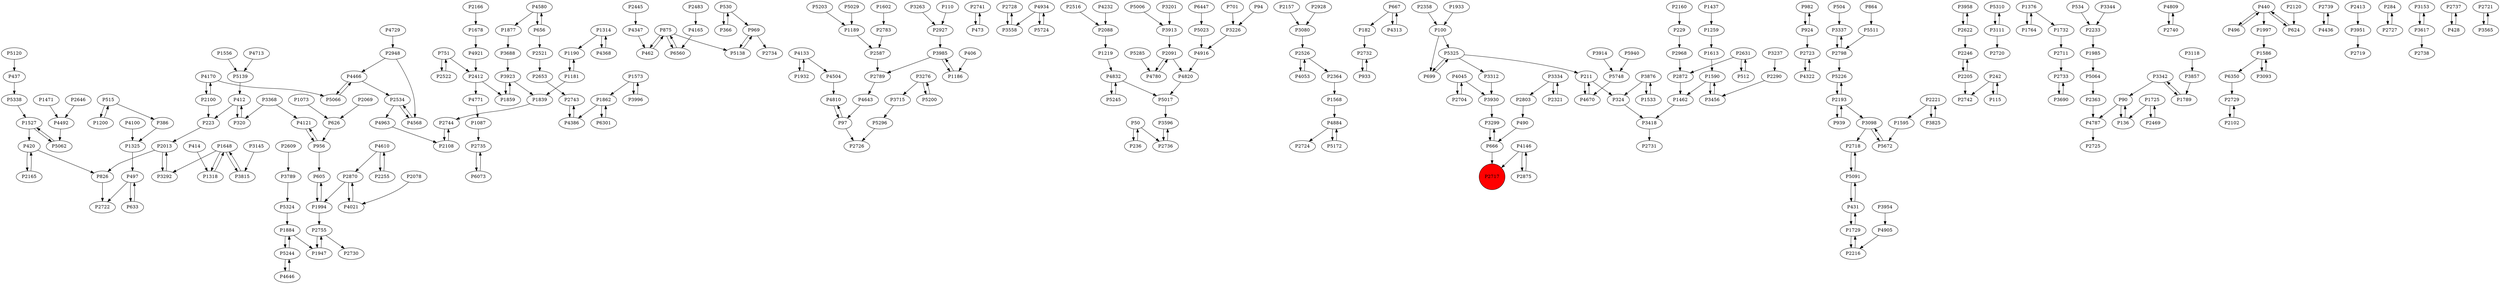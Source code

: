 digraph {
	P1190 -> P1181
	P2948 -> P4568
	P530 -> P969
	P4133 -> P1932
	P2741 -> P473
	P2728 -> P3558
	P5017 -> P3596
	P5062 -> P1527
	P4884 -> P2724
	P667 -> P182
	P2358 -> P100
	P5006 -> P3913
	P2743 -> P4386
	P666 -> P3299
	P2108 -> P2744
	P982 -> P924
	P1325 -> P497
	P504 -> P3337
	P3958 -> P2622
	P1947 -> P2755
	P236 -> P50
	P3596 -> P2736
	P939 -> P2193
	P242 -> P2742
	P5310 -> P3111
	P2609 -> P3789
	P1376 -> P1764
	P4133 -> P4504
	P242 -> P115
	P515 -> P386
	P2534 -> P4568
	P4053 -> P2526
	P2587 -> P2789
	P1994 -> P2755
	P2534 -> P4963
	P2522 -> P751
	P5325 -> P699
	P1259 -> P1613
	P530 -> P366
	P473 -> P2741
	P534 -> P2233
	P4809 -> P2740
	P751 -> P2522
	P5325 -> P3312
	P2157 -> P3080
	P420 -> P2165
	P2928 -> P3080
	P1200 -> P515
	P5139 -> P412
	P1678 -> P4921
	P875 -> P462
	P2221 -> P1595
	P136 -> P90
	P1877 -> P3688
	P229 -> P2968
	P440 -> P496
	P3276 -> P5200
	P490 -> P666
	P414 -> P1318
	P5748 -> P4670
	P97 -> P4810
	P1994 -> P605
	P386 -> P1325
	P5120 -> P437
	P431 -> P1729
	P4504 -> P4810
	P1586 -> P6350
	P440 -> P1997
	P2120 -> P624
	P6350 -> P2729
	P699 -> P5325
	P875 -> P6560
	P412 -> P223
	P864 -> P5511
	P4347 -> P462
	P3923 -> P1859
	P2729 -> P2102
	P4610 -> P2255
	P2968 -> P2872
	P1997 -> P1586
	P1729 -> P431
	P1789 -> P3342
	P437 -> P5338
	P3342 -> P1789
	P826 -> P2722
	P1219 -> P4832
	P3418 -> P2731
	P626 -> P956
	P5226 -> P2193
	P496 -> P440
	P3337 -> P2798
	P2091 -> P4820
	P1725 -> P136
	P1862 -> P6301
	P4045 -> P3930
	P412 -> P320
	P2445 -> P4347
	P3312 -> P3930
	P2798 -> P3337
	P3688 -> P3923
	P1527 -> P5062
	P5203 -> P1189
	P5511 -> P2798
	P4466 -> P5066
	P1933 -> P100
	P1573 -> P3996
	P2205 -> P2246
	P497 -> P2722
	P4170 -> P2100
	P2364 -> P1568
	P2412 -> P4771
	P4568 -> P2534
	P2733 -> P3690
	P633 -> P497
	P4963 -> P2108
	P2069 -> P626
	P4934 -> P3558
	P2739 -> P4436
	P5066 -> P4466
	P1527 -> P420
	P3093 -> P1586
	P2412 -> P1859
	P6447 -> P5023
	P1932 -> P4133
	P667 -> P4313
	P924 -> P982
	P2622 -> P2246
	P4313 -> P667
	P90 -> P136
	P4810 -> P97
	P5091 -> P2718
	P515 -> P1200
	P90 -> P4787
	P406 -> P1186
	P3857 -> P1789
	P2013 -> P3292
	P2622 -> P3958
	P6073 -> P2735
	P1590 -> P1462
	P1471 -> P4492
	P5245 -> P4832
	P2469 -> P1725
	P4771 -> P1087
	P2413 -> P3951
	P1613 -> P1590
	P440 -> P624
	P2193 -> P3098
	P1087 -> P2735
	P4146 -> P2717
	P701 -> P3226
	P1573 -> P1862
	P284 -> P2727
	P624 -> P440
	P3996 -> P1573
	P4820 -> P5017
	P2246 -> P2205
	P924 -> P2723
	P5724 -> P4934
	P2483 -> P4165
	P3334 -> P2321
	P5325 -> P211
	P462 -> P875
	P2755 -> P2730
	P366 -> P530
	P1462 -> P3418
	P2875 -> P4146
	P5064 -> P2363
	P4436 -> P2739
	P4916 -> P4820
	P2948 -> P4466
	P4643 -> P97
	P1985 -> P5064
	P100 -> P699
	P512 -> P2631
	P2631 -> P2872
	P1602 -> P2783
	P3098 -> P2718
	P3153 -> P3617
	P2646 -> P4492
	P115 -> P242
	P2526 -> P4053
	P3690 -> P2733
	P1586 -> P3093
	P1314 -> P1190
	P324 -> P3418
	P2100 -> P4170
	P4934 -> P5724
	P50 -> P236
	P4165 -> P6560
	P2704 -> P4045
	P1318 -> P1648
	P2653 -> P2743
	P97 -> P2726
	P1729 -> P2216
	P2088 -> P1219
	P3080 -> P2526
	P5029 -> P1189
	P1437 -> P1259
	P3237 -> P2290
	P2216 -> P1729
	P3111 -> P2720
	P3368 -> P320
	P3617 -> P2738
	P3815 -> P1648
	P3617 -> P3153
	P3334 -> P2803
	P4146 -> P2875
	P3789 -> P5324
	P1556 -> P5139
	P3145 -> P3815
	P2516 -> P2088
	P50 -> P2736
	P497 -> P633
	P100 -> P5325
	P969 -> P2734
	P4580 -> P1877
	P666 -> P2717
	P5023 -> P4916
	P1181 -> P1839
	P3913 -> P2091
	P2872 -> P1462
	P2870 -> P1994
	P2290 -> P3456
	P1859 -> P3923
	P2927 -> P3985
	P933 -> P2732
	P2718 -> P5091
	P2783 -> P2587
	P3276 -> P3715
	P4646 -> P5244
	P2193 -> P939
	P5296 -> P2726
	P1595 -> P5672
	P1648 -> P1318
	P4580 -> P656
	P2737 -> P428
	P320 -> P412
	P5172 -> P4884
	P3954 -> P4905
	P4921 -> P2412
	P1648 -> P3292
	P4045 -> P2704
	P3914 -> P5748
	P2711 -> P2733
	P3111 -> P5310
	P3263 -> P2927
	P428 -> P2737
	P4232 -> P2088
	P2744 -> P2108
	P3342 -> P90
	P1884 -> P1947
	P2166 -> P1678
	P4021 -> P2870
	P5338 -> P1527
	P2631 -> P512
	P1764 -> P1376
	P2798 -> P5226
	P3923 -> P1839
	P1181 -> P1190
	P2755 -> P1947
	P2205 -> P2742
	P1884 -> P5244
	P3201 -> P3913
	P3985 -> P2789
	P4610 -> P2870
	P3558 -> P2728
	P2221 -> P3825
	P5244 -> P4646
	P5200 -> P3276
	P4100 -> P1325
	P4780 -> P2091
	P4905 -> P2216
	P1186 -> P3985
	P4170 -> P5066
	P4322 -> P2723
	P656 -> P4580
	P2803 -> P490
	P751 -> P2412
	P3715 -> P5296
	P5285 -> P4780
	P3825 -> P2221
	P2013 -> P826
	P1725 -> P2469
	P2091 -> P4780
	P4368 -> P1314
	P3951 -> P2719
	P1533 -> P3876
	P3098 -> P5672
	P656 -> P2521
	P2363 -> P4787
	P4787 -> P2725
	P2736 -> P3596
	P3299 -> P666
	P2078 -> P4021
	P94 -> P3226
	P605 -> P1994
	P1590 -> P3456
	P1376 -> P1732
	P1732 -> P2711
	P2723 -> P4322
	P4466 -> P2534
	P2727 -> P284
	P1314 -> P4368
	P2100 -> P223
	P3368 -> P4121
	P110 -> P2927
	P2721 -> P3565
	P1648 -> P3815
	P2732 -> P933
	P2526 -> P2364
	P4121 -> P956
	P4832 -> P5017
	P3565 -> P2721
	P3876 -> P324
	P5091 -> P431
	P6301 -> P1862
	P2193 -> P5226
	P5324 -> P1884
	P3876 -> P1533
	P3344 -> P2233
	P2521 -> P2653
	P2321 -> P3334
	P3456 -> P1590
	P4492 -> P5062
	P1568 -> P4884
	P3292 -> P2013
	P4884 -> P5172
	P3930 -> P3299
	P4386 -> P2743
	P2255 -> P4610
	P1839 -> P2744
	P182 -> P2732
	P956 -> P605
	P4832 -> P5245
	P2735 -> P6073
	P1862 -> P4386
	P2233 -> P1985
	P2870 -> P4021
	P4713 -> P5139
	P5244 -> P1884
	P431 -> P5091
	P4729 -> P2948
	P5138 -> P969
	P3985 -> P1186
	P2160 -> P229
	P956 -> P4121
	P6560 -> P875
	P2102 -> P2729
	P211 -> P324
	P4670 -> P211
	P875 -> P5138
	P2165 -> P420
	P2740 -> P4809
	P223 -> P2013
	P969 -> P5138
	P3226 -> P4916
	P1073 -> P626
	P420 -> P826
	P211 -> P4670
	P1189 -> P2587
	P5672 -> P3098
	P5940 -> P5748
	P2789 -> P4643
	P3118 -> P3857
	P2717 [shape=circle]
	P2717 [style=filled]
	P2717 [fillcolor=red]
}